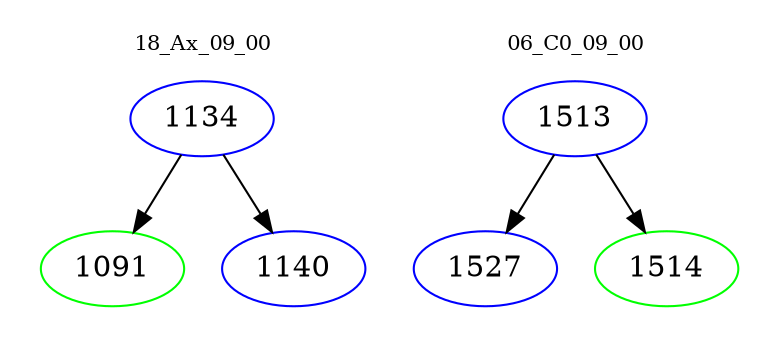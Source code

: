 digraph{
subgraph cluster_0 {
color = white
label = "18_Ax_09_00";
fontsize=10;
T0_1134 [label="1134", color="blue"]
T0_1134 -> T0_1091 [color="black"]
T0_1091 [label="1091", color="green"]
T0_1134 -> T0_1140 [color="black"]
T0_1140 [label="1140", color="blue"]
}
subgraph cluster_1 {
color = white
label = "06_C0_09_00";
fontsize=10;
T1_1513 [label="1513", color="blue"]
T1_1513 -> T1_1527 [color="black"]
T1_1527 [label="1527", color="blue"]
T1_1513 -> T1_1514 [color="black"]
T1_1514 [label="1514", color="green"]
}
}
